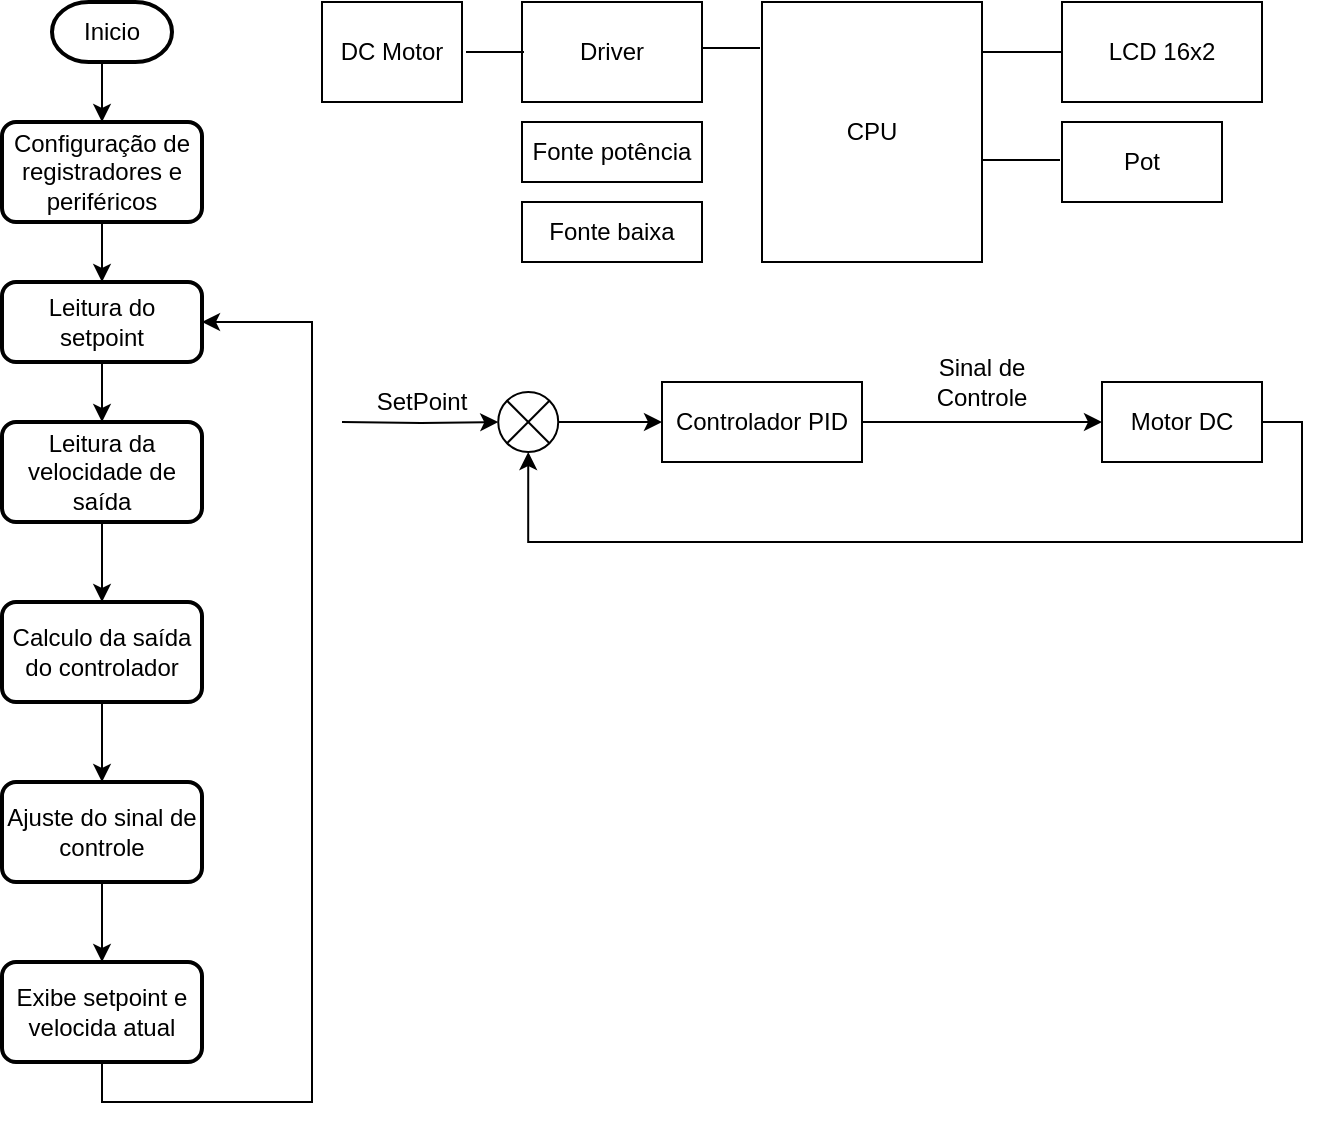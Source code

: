<mxfile version="12.7.0" type="device"><diagram id="GF-78wNPZM_Tr5unkAEW" name="Page-1"><mxGraphModel dx="1296" dy="722" grid="1" gridSize="10" guides="1" tooltips="1" connect="1" arrows="1" fold="1" page="1" pageScale="1" pageWidth="827" pageHeight="1169" math="0" shadow="0"><root><mxCell id="0"/><mxCell id="1" parent="0"/><mxCell id="xfLlN0qT7pAr2mRx8g-M-10" style="edgeStyle=orthogonalEdgeStyle;rounded=0;orthogonalLoop=1;jettySize=auto;html=1;exitX=0.5;exitY=1;exitDx=0;exitDy=0;exitPerimeter=0;entryX=0.5;entryY=0;entryDx=0;entryDy=0;" edge="1" parent="1" source="xfLlN0qT7pAr2mRx8g-M-1" target="xfLlN0qT7pAr2mRx8g-M-2"><mxGeometry relative="1" as="geometry"/></mxCell><mxCell id="xfLlN0qT7pAr2mRx8g-M-1" value="Inicio" style="strokeWidth=2;html=1;shape=mxgraph.flowchart.terminator;whiteSpace=wrap;" vertex="1" parent="1"><mxGeometry x="95" y="50" width="60" height="30" as="geometry"/></mxCell><mxCell id="xfLlN0qT7pAr2mRx8g-M-11" style="edgeStyle=orthogonalEdgeStyle;rounded=0;orthogonalLoop=1;jettySize=auto;html=1;exitX=0.5;exitY=1;exitDx=0;exitDy=0;entryX=0.5;entryY=0;entryDx=0;entryDy=0;" edge="1" parent="1" source="xfLlN0qT7pAr2mRx8g-M-2" target="xfLlN0qT7pAr2mRx8g-M-3"><mxGeometry relative="1" as="geometry"/></mxCell><mxCell id="xfLlN0qT7pAr2mRx8g-M-2" value="Configuração de registradores e periféricos" style="rounded=1;whiteSpace=wrap;html=1;absoluteArcSize=1;arcSize=14;strokeWidth=2;" vertex="1" parent="1"><mxGeometry x="70" y="110" width="100" height="50" as="geometry"/></mxCell><mxCell id="xfLlN0qT7pAr2mRx8g-M-12" style="edgeStyle=orthogonalEdgeStyle;rounded=0;orthogonalLoop=1;jettySize=auto;html=1;exitX=0.5;exitY=1;exitDx=0;exitDy=0;entryX=0.5;entryY=0;entryDx=0;entryDy=0;" edge="1" parent="1" source="xfLlN0qT7pAr2mRx8g-M-3" target="xfLlN0qT7pAr2mRx8g-M-4"><mxGeometry relative="1" as="geometry"/></mxCell><mxCell id="xfLlN0qT7pAr2mRx8g-M-3" value="Leitura do setpoint" style="rounded=1;whiteSpace=wrap;html=1;absoluteArcSize=1;arcSize=14;strokeWidth=2;" vertex="1" parent="1"><mxGeometry x="70" y="190" width="100" height="40" as="geometry"/></mxCell><mxCell id="xfLlN0qT7pAr2mRx8g-M-13" style="edgeStyle=orthogonalEdgeStyle;rounded=0;orthogonalLoop=1;jettySize=auto;html=1;exitX=0.5;exitY=1;exitDx=0;exitDy=0;entryX=0.5;entryY=0;entryDx=0;entryDy=0;" edge="1" parent="1" source="xfLlN0qT7pAr2mRx8g-M-4" target="xfLlN0qT7pAr2mRx8g-M-5"><mxGeometry relative="1" as="geometry"/></mxCell><mxCell id="xfLlN0qT7pAr2mRx8g-M-4" value="Leitura da velocidade de saída" style="rounded=1;whiteSpace=wrap;html=1;absoluteArcSize=1;arcSize=14;strokeWidth=2;" vertex="1" parent="1"><mxGeometry x="70" y="260" width="100" height="50" as="geometry"/></mxCell><mxCell id="xfLlN0qT7pAr2mRx8g-M-14" style="edgeStyle=orthogonalEdgeStyle;rounded=0;orthogonalLoop=1;jettySize=auto;html=1;exitX=0.5;exitY=1;exitDx=0;exitDy=0;entryX=0.5;entryY=0;entryDx=0;entryDy=0;" edge="1" parent="1" source="xfLlN0qT7pAr2mRx8g-M-5" target="xfLlN0qT7pAr2mRx8g-M-6"><mxGeometry relative="1" as="geometry"/></mxCell><mxCell id="xfLlN0qT7pAr2mRx8g-M-5" value="Calculo da saída do controlador" style="rounded=1;whiteSpace=wrap;html=1;absoluteArcSize=1;arcSize=14;strokeWidth=2;" vertex="1" parent="1"><mxGeometry x="70" y="350" width="100" height="50" as="geometry"/></mxCell><mxCell id="xfLlN0qT7pAr2mRx8g-M-15" style="edgeStyle=orthogonalEdgeStyle;rounded=0;orthogonalLoop=1;jettySize=auto;html=1;exitX=0.5;exitY=1;exitDx=0;exitDy=0;entryX=0.5;entryY=0;entryDx=0;entryDy=0;" edge="1" parent="1" source="xfLlN0qT7pAr2mRx8g-M-6" target="xfLlN0qT7pAr2mRx8g-M-7"><mxGeometry relative="1" as="geometry"/></mxCell><mxCell id="xfLlN0qT7pAr2mRx8g-M-6" value="Ajuste do sinal de controle" style="rounded=1;whiteSpace=wrap;html=1;absoluteArcSize=1;arcSize=14;strokeWidth=2;" vertex="1" parent="1"><mxGeometry x="70" y="440" width="100" height="50" as="geometry"/></mxCell><mxCell id="xfLlN0qT7pAr2mRx8g-M-16" style="edgeStyle=orthogonalEdgeStyle;rounded=0;orthogonalLoop=1;jettySize=auto;html=1;exitX=0.5;exitY=1;exitDx=0;exitDy=0;entryX=1;entryY=0.5;entryDx=0;entryDy=0;" edge="1" parent="1" source="xfLlN0qT7pAr2mRx8g-M-7" target="xfLlN0qT7pAr2mRx8g-M-3"><mxGeometry relative="1" as="geometry"><Array as="points"><mxPoint x="120" y="600"/><mxPoint x="225" y="600"/><mxPoint x="225" y="210"/></Array></mxGeometry></mxCell><mxCell id="xfLlN0qT7pAr2mRx8g-M-7" value="Exibe setpoint e velocida atual" style="rounded=1;whiteSpace=wrap;html=1;absoluteArcSize=1;arcSize=14;strokeWidth=2;" vertex="1" parent="1"><mxGeometry x="70" y="530" width="100" height="50" as="geometry"/></mxCell><mxCell id="xfLlN0qT7pAr2mRx8g-M-21" style="edgeStyle=orthogonalEdgeStyle;rounded=0;orthogonalLoop=1;jettySize=auto;html=1;exitX=1;exitY=0.5;exitDx=0;exitDy=0;entryX=0.5;entryY=1;entryDx=0;entryDy=0;entryPerimeter=0;" edge="1" parent="1" source="xfLlN0qT7pAr2mRx8g-M-17" target="xfLlN0qT7pAr2mRx8g-M-20"><mxGeometry relative="1" as="geometry"><Array as="points"><mxPoint x="640" y="260"/><mxPoint x="720" y="260"/><mxPoint x="720" y="320"/><mxPoint x="333" y="320"/></Array></mxGeometry></mxCell><mxCell id="xfLlN0qT7pAr2mRx8g-M-17" value="Motor DC" style="rounded=0;whiteSpace=wrap;html=1;" vertex="1" parent="1"><mxGeometry x="620" y="240" width="80" height="40" as="geometry"/></mxCell><mxCell id="xfLlN0qT7pAr2mRx8g-M-22" style="edgeStyle=orthogonalEdgeStyle;rounded=0;orthogonalLoop=1;jettySize=auto;html=1;exitX=1;exitY=0.5;exitDx=0;exitDy=0;entryX=0;entryY=0.5;entryDx=0;entryDy=0;" edge="1" parent="1" source="xfLlN0qT7pAr2mRx8g-M-18" target="xfLlN0qT7pAr2mRx8g-M-17"><mxGeometry relative="1" as="geometry"/></mxCell><mxCell id="xfLlN0qT7pAr2mRx8g-M-18" value="Controlador PID" style="rounded=0;whiteSpace=wrap;html=1;" vertex="1" parent="1"><mxGeometry x="400" y="240" width="100" height="40" as="geometry"/></mxCell><mxCell id="xfLlN0qT7pAr2mRx8g-M-23" style="edgeStyle=orthogonalEdgeStyle;rounded=0;orthogonalLoop=1;jettySize=auto;html=1;exitX=1;exitY=0.5;exitDx=0;exitDy=0;exitPerimeter=0;entryX=0;entryY=0.5;entryDx=0;entryDy=0;" edge="1" parent="1" source="xfLlN0qT7pAr2mRx8g-M-20" target="xfLlN0qT7pAr2mRx8g-M-18"><mxGeometry relative="1" as="geometry"/></mxCell><mxCell id="xfLlN0qT7pAr2mRx8g-M-20" value="" style="verticalLabelPosition=bottom;verticalAlign=top;html=1;shape=mxgraph.flowchart.or;" vertex="1" parent="1"><mxGeometry x="318.12" y="245" width="30" height="30" as="geometry"/></mxCell><mxCell id="xfLlN0qT7pAr2mRx8g-M-27" style="edgeStyle=orthogonalEdgeStyle;rounded=0;orthogonalLoop=1;jettySize=auto;html=1;entryX=0;entryY=0.5;entryDx=0;entryDy=0;entryPerimeter=0;" edge="1" parent="1" target="xfLlN0qT7pAr2mRx8g-M-20"><mxGeometry relative="1" as="geometry"><mxPoint x="240" y="260" as="sourcePoint"/></mxGeometry></mxCell><mxCell id="xfLlN0qT7pAr2mRx8g-M-28" value="SetPoint" style="text;html=1;strokeColor=none;fillColor=none;align=center;verticalAlign=middle;whiteSpace=wrap;rounded=0;" vertex="1" parent="1"><mxGeometry x="260" y="240" width="40" height="20" as="geometry"/></mxCell><mxCell id="xfLlN0qT7pAr2mRx8g-M-29" value="CPU" style="rounded=0;whiteSpace=wrap;html=1;" vertex="1" parent="1"><mxGeometry x="450" y="50" width="110" height="130" as="geometry"/></mxCell><mxCell id="xfLlN0qT7pAr2mRx8g-M-30" value="LCD 16x2" style="rounded=0;whiteSpace=wrap;html=1;" vertex="1" parent="1"><mxGeometry x="600" y="50" width="100" height="50" as="geometry"/></mxCell><mxCell id="xfLlN0qT7pAr2mRx8g-M-31" value="Pot" style="rounded=0;whiteSpace=wrap;html=1;" vertex="1" parent="1"><mxGeometry x="600" y="110" width="80" height="40" as="geometry"/></mxCell><mxCell id="xfLlN0qT7pAr2mRx8g-M-32" value="Driver" style="rounded=0;whiteSpace=wrap;html=1;" vertex="1" parent="1"><mxGeometry x="330" y="50" width="90" height="50" as="geometry"/></mxCell><mxCell id="xfLlN0qT7pAr2mRx8g-M-33" value="DC Motor" style="rounded=0;whiteSpace=wrap;html=1;" vertex="1" parent="1"><mxGeometry x="230" y="50" width="70" height="50" as="geometry"/></mxCell><mxCell id="xfLlN0qT7pAr2mRx8g-M-37" value="" style="endArrow=none;html=1;entryX=0;entryY=0.5;entryDx=0;entryDy=0;" edge="1" parent="1" target="xfLlN0qT7pAr2mRx8g-M-30"><mxGeometry width="50" height="50" relative="1" as="geometry"><mxPoint x="560" y="75" as="sourcePoint"/><mxPoint x="600" y="60" as="targetPoint"/></mxGeometry></mxCell><mxCell id="xfLlN0qT7pAr2mRx8g-M-38" value="" style="endArrow=none;html=1;entryX=0;entryY=0.5;entryDx=0;entryDy=0;" edge="1" parent="1"><mxGeometry width="50" height="50" relative="1" as="geometry"><mxPoint x="560" y="129" as="sourcePoint"/><mxPoint x="599" y="129" as="targetPoint"/></mxGeometry></mxCell><mxCell id="xfLlN0qT7pAr2mRx8g-M-40" value="" style="endArrow=none;html=1;" edge="1" parent="1"><mxGeometry width="50" height="50" relative="1" as="geometry"><mxPoint x="420" y="73" as="sourcePoint"/><mxPoint x="449" y="73" as="targetPoint"/></mxGeometry></mxCell><mxCell id="xfLlN0qT7pAr2mRx8g-M-41" value="" style="endArrow=none;html=1;" edge="1" parent="1"><mxGeometry width="50" height="50" relative="1" as="geometry"><mxPoint x="302" y="75" as="sourcePoint"/><mxPoint x="331" y="75" as="targetPoint"/></mxGeometry></mxCell><mxCell id="xfLlN0qT7pAr2mRx8g-M-42" value="Sinal de Controle" style="text;html=1;strokeColor=none;fillColor=none;align=center;verticalAlign=middle;whiteSpace=wrap;rounded=0;" vertex="1" parent="1"><mxGeometry x="540" y="230" width="40" height="20" as="geometry"/></mxCell><mxCell id="xfLlN0qT7pAr2mRx8g-M-43" value="Fonte potência" style="rounded=0;whiteSpace=wrap;html=1;" vertex="1" parent="1"><mxGeometry x="330" y="110" width="90" height="30" as="geometry"/></mxCell><mxCell id="xfLlN0qT7pAr2mRx8g-M-44" value="Fonte baixa" style="rounded=0;whiteSpace=wrap;html=1;" vertex="1" parent="1"><mxGeometry x="330" y="150" width="90" height="30" as="geometry"/></mxCell></root></mxGraphModel></diagram></mxfile>
